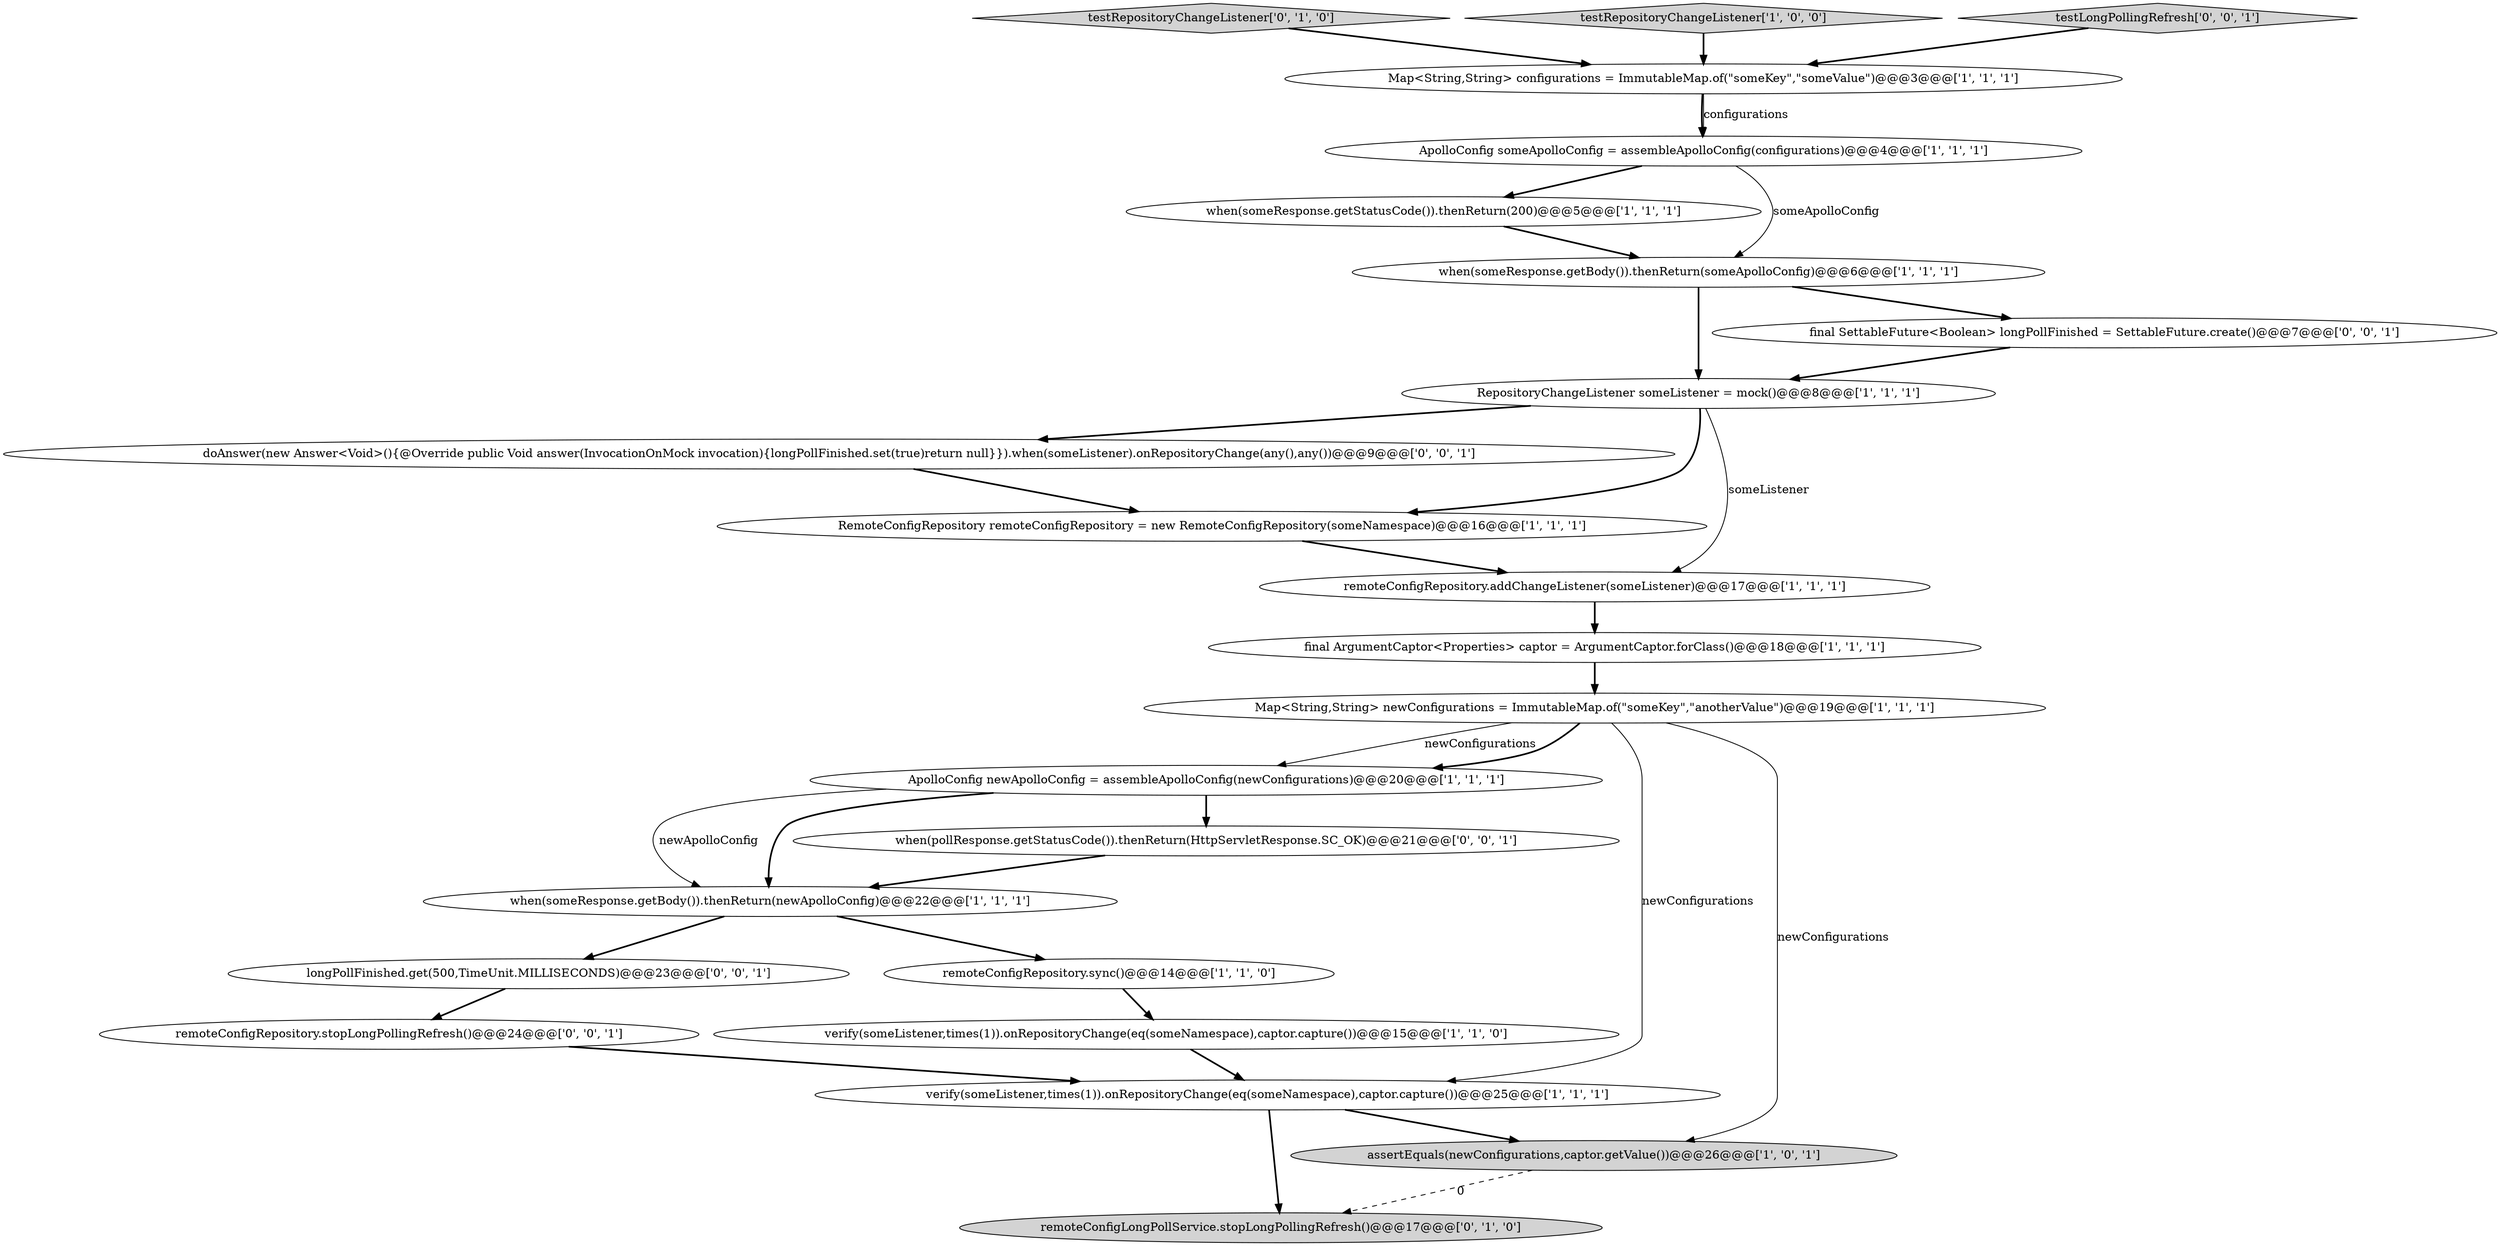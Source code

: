 digraph {
8 [style = filled, label = "RepositoryChangeListener someListener = mock()@@@8@@@['1', '1', '1']", fillcolor = white, shape = ellipse image = "AAA0AAABBB1BBB"];
16 [style = filled, label = "testRepositoryChangeListener['0', '1', '0']", fillcolor = lightgray, shape = diamond image = "AAA0AAABBB2BBB"];
5 [style = filled, label = "final ArgumentCaptor<Properties> captor = ArgumentCaptor.forClass()@@@18@@@['1', '1', '1']", fillcolor = white, shape = ellipse image = "AAA0AAABBB1BBB"];
2 [style = filled, label = "ApolloConfig newApolloConfig = assembleApolloConfig(newConfigurations)@@@20@@@['1', '1', '1']", fillcolor = white, shape = ellipse image = "AAA0AAABBB1BBB"];
14 [style = filled, label = "RemoteConfigRepository remoteConfigRepository = new RemoteConfigRepository(someNamespace)@@@16@@@['1', '1', '1']", fillcolor = white, shape = ellipse image = "AAA0AAABBB1BBB"];
9 [style = filled, label = "assertEquals(newConfigurations,captor.getValue())@@@26@@@['1', '0', '1']", fillcolor = lightgray, shape = ellipse image = "AAA0AAABBB1BBB"];
15 [style = filled, label = "verify(someListener,times(1)).onRepositoryChange(eq(someNamespace),captor.capture())@@@25@@@['1', '1', '1']", fillcolor = white, shape = ellipse image = "AAA0AAABBB1BBB"];
12 [style = filled, label = "when(someResponse.getStatusCode()).thenReturn(200)@@@5@@@['1', '1', '1']", fillcolor = white, shape = ellipse image = "AAA0AAABBB1BBB"];
10 [style = filled, label = "testRepositoryChangeListener['1', '0', '0']", fillcolor = lightgray, shape = diamond image = "AAA0AAABBB1BBB"];
0 [style = filled, label = "remoteConfigRepository.sync()@@@14@@@['1', '1', '0']", fillcolor = white, shape = ellipse image = "AAA0AAABBB1BBB"];
6 [style = filled, label = "when(someResponse.getBody()).thenReturn(someApolloConfig)@@@6@@@['1', '1', '1']", fillcolor = white, shape = ellipse image = "AAA0AAABBB1BBB"];
4 [style = filled, label = "Map<String,String> newConfigurations = ImmutableMap.of(\"someKey\",\"anotherValue\")@@@19@@@['1', '1', '1']", fillcolor = white, shape = ellipse image = "AAA0AAABBB1BBB"];
22 [style = filled, label = "final SettableFuture<Boolean> longPollFinished = SettableFuture.create()@@@7@@@['0', '0', '1']", fillcolor = white, shape = ellipse image = "AAA0AAABBB3BBB"];
17 [style = filled, label = "remoteConfigLongPollService.stopLongPollingRefresh()@@@17@@@['0', '1', '0']", fillcolor = lightgray, shape = ellipse image = "AAA1AAABBB2BBB"];
13 [style = filled, label = "ApolloConfig someApolloConfig = assembleApolloConfig(configurations)@@@4@@@['1', '1', '1']", fillcolor = white, shape = ellipse image = "AAA0AAABBB1BBB"];
20 [style = filled, label = "testLongPollingRefresh['0', '0', '1']", fillcolor = lightgray, shape = diamond image = "AAA0AAABBB3BBB"];
11 [style = filled, label = "Map<String,String> configurations = ImmutableMap.of(\"someKey\",\"someValue\")@@@3@@@['1', '1', '1']", fillcolor = white, shape = ellipse image = "AAA0AAABBB1BBB"];
18 [style = filled, label = "doAnswer(new Answer<Void>(){@Override public Void answer(InvocationOnMock invocation){longPollFinished.set(true)return null}}).when(someListener).onRepositoryChange(any(),any())@@@9@@@['0', '0', '1']", fillcolor = white, shape = ellipse image = "AAA0AAABBB3BBB"];
1 [style = filled, label = "remoteConfigRepository.addChangeListener(someListener)@@@17@@@['1', '1', '1']", fillcolor = white, shape = ellipse image = "AAA0AAABBB1BBB"];
19 [style = filled, label = "longPollFinished.get(500,TimeUnit.MILLISECONDS)@@@23@@@['0', '0', '1']", fillcolor = white, shape = ellipse image = "AAA0AAABBB3BBB"];
23 [style = filled, label = "when(pollResponse.getStatusCode()).thenReturn(HttpServletResponse.SC_OK)@@@21@@@['0', '0', '1']", fillcolor = white, shape = ellipse image = "AAA0AAABBB3BBB"];
21 [style = filled, label = "remoteConfigRepository.stopLongPollingRefresh()@@@24@@@['0', '0', '1']", fillcolor = white, shape = ellipse image = "AAA0AAABBB3BBB"];
7 [style = filled, label = "verify(someListener,times(1)).onRepositoryChange(eq(someNamespace),captor.capture())@@@15@@@['1', '1', '0']", fillcolor = white, shape = ellipse image = "AAA0AAABBB1BBB"];
3 [style = filled, label = "when(someResponse.getBody()).thenReturn(newApolloConfig)@@@22@@@['1', '1', '1']", fillcolor = white, shape = ellipse image = "AAA0AAABBB1BBB"];
23->3 [style = bold, label=""];
8->14 [style = bold, label=""];
22->8 [style = bold, label=""];
15->9 [style = bold, label=""];
21->15 [style = bold, label=""];
0->7 [style = bold, label=""];
9->17 [style = dashed, label="0"];
2->3 [style = solid, label="newApolloConfig"];
4->15 [style = solid, label="newConfigurations"];
10->11 [style = bold, label=""];
4->9 [style = solid, label="newConfigurations"];
6->22 [style = bold, label=""];
4->2 [style = solid, label="newConfigurations"];
6->8 [style = bold, label=""];
5->4 [style = bold, label=""];
8->1 [style = solid, label="someListener"];
4->2 [style = bold, label=""];
2->3 [style = bold, label=""];
14->1 [style = bold, label=""];
8->18 [style = bold, label=""];
19->21 [style = bold, label=""];
13->6 [style = solid, label="someApolloConfig"];
13->12 [style = bold, label=""];
3->0 [style = bold, label=""];
3->19 [style = bold, label=""];
11->13 [style = bold, label=""];
11->13 [style = solid, label="configurations"];
7->15 [style = bold, label=""];
18->14 [style = bold, label=""];
20->11 [style = bold, label=""];
16->11 [style = bold, label=""];
2->23 [style = bold, label=""];
12->6 [style = bold, label=""];
1->5 [style = bold, label=""];
15->17 [style = bold, label=""];
}
